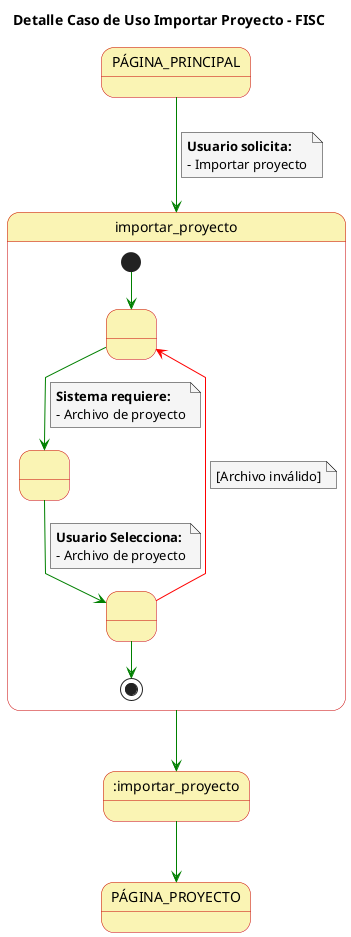 @startuml

skinparam state {
  BackgroundColor #faf4b4
  BorderColor #c90000
}

skinparam note {
  BackgroundColor #f5f5f5
}

skinparam linetype polyline

title Detalle Caso de Uso Importar Proyecto - FISC


PÁGINA_PRINCIPAL -[#green]-> importar_proyecto 
note on link
  **Usuario solicita:**
  - Importar proyecto
end note

state importar_proyecto {
  state 1 as " "
  state 2 as " "
  state 3 as " "
  
  [*] -[#green]-> 1
  1 -[#green]-> 2
  note on link
      **Sistema requiere:**
      - Archivo de proyecto
  end note
  2 -[#green]-> 3
  note on link
    **Usuario Selecciona:**
    - Archivo de proyecto
  end note
  3 -[#red]-> 1
  note on link
    [Archivo inválido]
  end note
  3 -[#green]-> [*]
}

importar_proyecto -[#green]-> :importar_proyecto

:importar_proyecto -[#green]-> PÁGINA_PROYECTO

@enduml